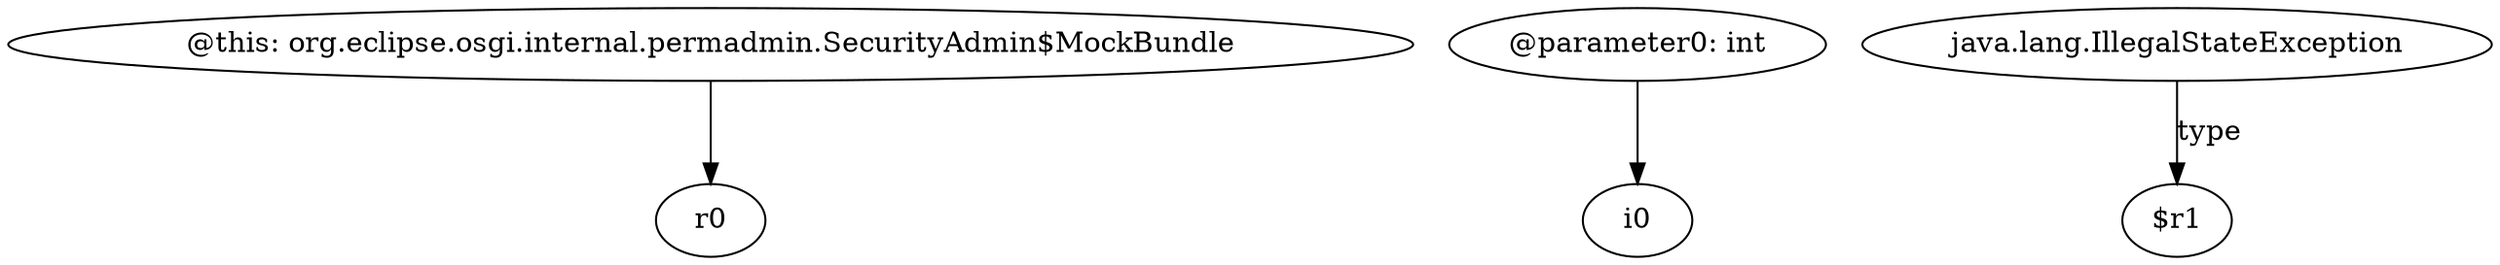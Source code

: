 digraph g {
0[label="@this: org.eclipse.osgi.internal.permadmin.SecurityAdmin$MockBundle"]
1[label="r0"]
0->1[label=""]
2[label="@parameter0: int"]
3[label="i0"]
2->3[label=""]
4[label="java.lang.IllegalStateException"]
5[label="$r1"]
4->5[label="type"]
}